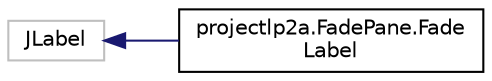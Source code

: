 digraph "Graphical Class Hierarchy"
{
 // LATEX_PDF_SIZE
  edge [fontname="Helvetica",fontsize="10",labelfontname="Helvetica",labelfontsize="10"];
  node [fontname="Helvetica",fontsize="10",shape=record];
  rankdir="LR";
  Node15 [label="JLabel",height=0.2,width=0.4,color="grey75", fillcolor="white", style="filled",tooltip=" "];
  Node15 -> Node0 [dir="back",color="midnightblue",fontsize="10",style="solid",fontname="Helvetica"];
  Node0 [label="projectlp2a.FadePane.Fade\lLabel",height=0.2,width=0.4,color="black", fillcolor="white", style="filled",URL="$classprojectlp2a_1_1_fade_pane_1_1_fade_label.html",tooltip="inner class of FadePane. It inherits from a JLabel. It is where the text is displayed"];
}
